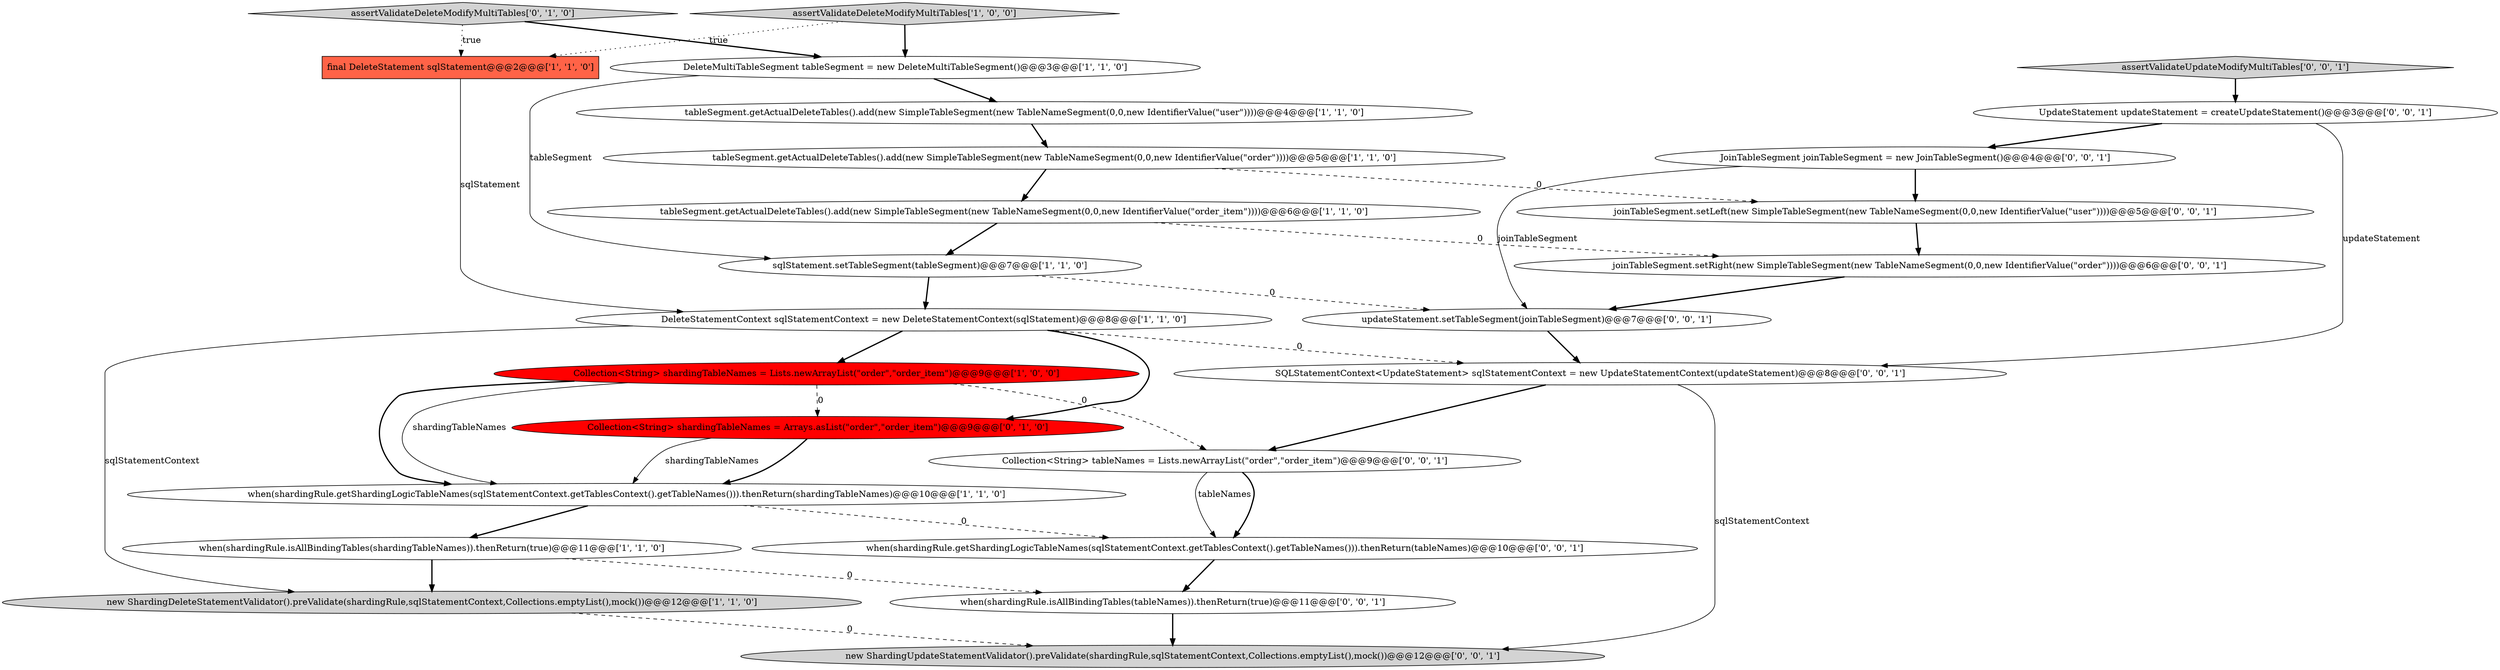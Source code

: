 digraph {
15 [style = filled, label = "new ShardingUpdateStatementValidator().preValidate(shardingRule,sqlStatementContext,Collections.emptyList(),mock())@@@12@@@['0', '0', '1']", fillcolor = lightgray, shape = ellipse image = "AAA0AAABBB3BBB"];
23 [style = filled, label = "JoinTableSegment joinTableSegment = new JoinTableSegment()@@@4@@@['0', '0', '1']", fillcolor = white, shape = ellipse image = "AAA0AAABBB3BBB"];
3 [style = filled, label = "sqlStatement.setTableSegment(tableSegment)@@@7@@@['1', '1', '0']", fillcolor = white, shape = ellipse image = "AAA0AAABBB1BBB"];
22 [style = filled, label = "when(shardingRule.isAllBindingTables(tableNames)).thenReturn(true)@@@11@@@['0', '0', '1']", fillcolor = white, shape = ellipse image = "AAA0AAABBB3BBB"];
21 [style = filled, label = "UpdateStatement updateStatement = createUpdateStatement()@@@3@@@['0', '0', '1']", fillcolor = white, shape = ellipse image = "AAA0AAABBB3BBB"];
2 [style = filled, label = "final DeleteStatement sqlStatement@@@2@@@['1', '1', '0']", fillcolor = tomato, shape = box image = "AAA0AAABBB1BBB"];
7 [style = filled, label = "DeleteMultiTableSegment tableSegment = new DeleteMultiTableSegment()@@@3@@@['1', '1', '0']", fillcolor = white, shape = ellipse image = "AAA0AAABBB1BBB"];
12 [style = filled, label = "assertValidateDeleteModifyMultiTables['0', '1', '0']", fillcolor = lightgray, shape = diamond image = "AAA0AAABBB2BBB"];
13 [style = filled, label = "Collection<String> shardingTableNames = Arrays.asList(\"order\",\"order_item\")@@@9@@@['0', '1', '0']", fillcolor = red, shape = ellipse image = "AAA1AAABBB2BBB"];
1 [style = filled, label = "tableSegment.getActualDeleteTables().add(new SimpleTableSegment(new TableNameSegment(0,0,new IdentifierValue(\"order_item\"))))@@@6@@@['1', '1', '0']", fillcolor = white, shape = ellipse image = "AAA0AAABBB1BBB"];
6 [style = filled, label = "tableSegment.getActualDeleteTables().add(new SimpleTableSegment(new TableNameSegment(0,0,new IdentifierValue(\"order\"))))@@@5@@@['1', '1', '0']", fillcolor = white, shape = ellipse image = "AAA0AAABBB1BBB"];
20 [style = filled, label = "SQLStatementContext<UpdateStatement> sqlStatementContext = new UpdateStatementContext(updateStatement)@@@8@@@['0', '0', '1']", fillcolor = white, shape = ellipse image = "AAA0AAABBB3BBB"];
14 [style = filled, label = "assertValidateUpdateModifyMultiTables['0', '0', '1']", fillcolor = lightgray, shape = diamond image = "AAA0AAABBB3BBB"];
4 [style = filled, label = "DeleteStatementContext sqlStatementContext = new DeleteStatementContext(sqlStatement)@@@8@@@['1', '1', '0']", fillcolor = white, shape = ellipse image = "AAA0AAABBB1BBB"];
16 [style = filled, label = "when(shardingRule.getShardingLogicTableNames(sqlStatementContext.getTablesContext().getTableNames())).thenReturn(tableNames)@@@10@@@['0', '0', '1']", fillcolor = white, shape = ellipse image = "AAA0AAABBB3BBB"];
0 [style = filled, label = "when(shardingRule.getShardingLogicTableNames(sqlStatementContext.getTablesContext().getTableNames())).thenReturn(shardingTableNames)@@@10@@@['1', '1', '0']", fillcolor = white, shape = ellipse image = "AAA0AAABBB1BBB"];
9 [style = filled, label = "Collection<String> shardingTableNames = Lists.newArrayList(\"order\",\"order_item\")@@@9@@@['1', '0', '0']", fillcolor = red, shape = ellipse image = "AAA1AAABBB1BBB"];
10 [style = filled, label = "new ShardingDeleteStatementValidator().preValidate(shardingRule,sqlStatementContext,Collections.emptyList(),mock())@@@12@@@['1', '1', '0']", fillcolor = lightgray, shape = ellipse image = "AAA0AAABBB1BBB"];
5 [style = filled, label = "when(shardingRule.isAllBindingTables(shardingTableNames)).thenReturn(true)@@@11@@@['1', '1', '0']", fillcolor = white, shape = ellipse image = "AAA0AAABBB1BBB"];
17 [style = filled, label = "updateStatement.setTableSegment(joinTableSegment)@@@7@@@['0', '0', '1']", fillcolor = white, shape = ellipse image = "AAA0AAABBB3BBB"];
11 [style = filled, label = "assertValidateDeleteModifyMultiTables['1', '0', '0']", fillcolor = lightgray, shape = diamond image = "AAA0AAABBB1BBB"];
18 [style = filled, label = "joinTableSegment.setLeft(new SimpleTableSegment(new TableNameSegment(0,0,new IdentifierValue(\"user\"))))@@@5@@@['0', '0', '1']", fillcolor = white, shape = ellipse image = "AAA0AAABBB3BBB"];
8 [style = filled, label = "tableSegment.getActualDeleteTables().add(new SimpleTableSegment(new TableNameSegment(0,0,new IdentifierValue(\"user\"))))@@@4@@@['1', '1', '0']", fillcolor = white, shape = ellipse image = "AAA0AAABBB1BBB"];
19 [style = filled, label = "joinTableSegment.setRight(new SimpleTableSegment(new TableNameSegment(0,0,new IdentifierValue(\"order\"))))@@@6@@@['0', '0', '1']", fillcolor = white, shape = ellipse image = "AAA0AAABBB3BBB"];
24 [style = filled, label = "Collection<String> tableNames = Lists.newArrayList(\"order\",\"order_item\")@@@9@@@['0', '0', '1']", fillcolor = white, shape = ellipse image = "AAA0AAABBB3BBB"];
10->15 [style = dashed, label="0"];
4->9 [style = bold, label=""];
20->15 [style = solid, label="sqlStatementContext"];
5->10 [style = bold, label=""];
24->16 [style = solid, label="tableNames"];
22->15 [style = bold, label=""];
3->17 [style = dashed, label="0"];
9->0 [style = bold, label=""];
13->0 [style = solid, label="shardingTableNames"];
23->17 [style = solid, label="joinTableSegment"];
9->24 [style = dashed, label="0"];
4->13 [style = bold, label=""];
1->19 [style = dashed, label="0"];
9->0 [style = solid, label="shardingTableNames"];
12->2 [style = dotted, label="true"];
1->3 [style = bold, label=""];
18->19 [style = bold, label=""];
0->16 [style = dashed, label="0"];
7->3 [style = solid, label="tableSegment"];
8->6 [style = bold, label=""];
19->17 [style = bold, label=""];
16->22 [style = bold, label=""];
7->8 [style = bold, label=""];
3->4 [style = bold, label=""];
21->20 [style = solid, label="updateStatement"];
12->7 [style = bold, label=""];
4->10 [style = solid, label="sqlStatementContext"];
6->18 [style = dashed, label="0"];
6->1 [style = bold, label=""];
24->16 [style = bold, label=""];
2->4 [style = solid, label="sqlStatement"];
11->2 [style = dotted, label="true"];
4->20 [style = dashed, label="0"];
0->5 [style = bold, label=""];
9->13 [style = dashed, label="0"];
20->24 [style = bold, label=""];
23->18 [style = bold, label=""];
14->21 [style = bold, label=""];
11->7 [style = bold, label=""];
13->0 [style = bold, label=""];
17->20 [style = bold, label=""];
21->23 [style = bold, label=""];
5->22 [style = dashed, label="0"];
}
